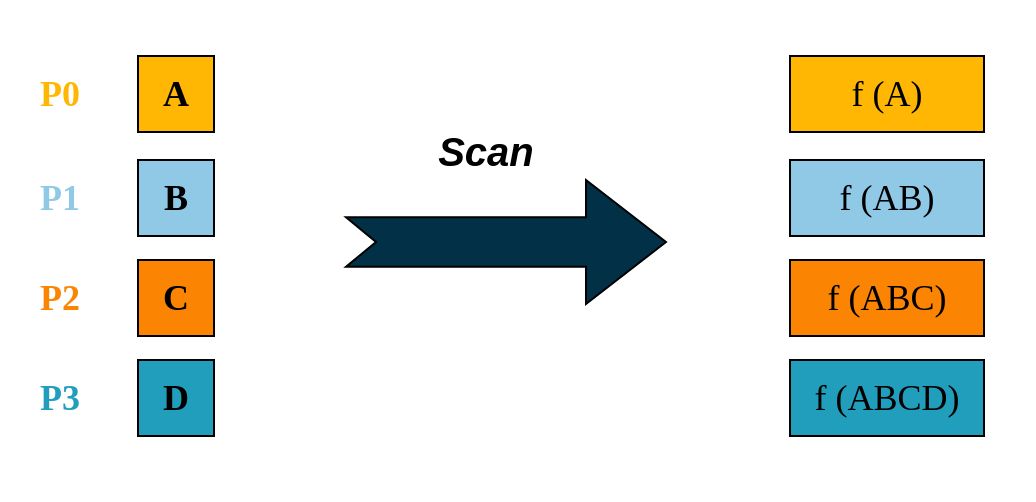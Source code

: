 <mxfile version="22.1.11" type="device">
  <diagram name="第 1 页" id="lKk8UQ7vYUmmuQVtCKf-">
    <mxGraphModel dx="954" dy="617" grid="0" gridSize="10" guides="1" tooltips="1" connect="1" arrows="1" fold="1" page="1" pageScale="1" pageWidth="1169" pageHeight="1654" math="0" shadow="0">
      <root>
        <mxCell id="0" />
        <mxCell id="1" parent="0" />
        <mxCell id="9VKG1OzLkheyiHNeH4a_-1" value="" style="rounded=0;whiteSpace=wrap;html=1;strokeColor=none;fillColor=none;" vertex="1" parent="1">
          <mxGeometry x="161" y="191" width="515" height="250" as="geometry" />
        </mxCell>
        <mxCell id="wCrLR22UC2VRExgSsIbz-1" value="&lt;font style=&quot;font-size: 18px;&quot; face=&quot;Times New Roman&quot;&gt;&lt;b&gt;A&lt;/b&gt;&lt;/font&gt;" style="whiteSpace=wrap;html=1;aspect=fixed;fillColor=#FFB703;" parent="1" vertex="1">
          <mxGeometry x="228" y="219" width="38" height="38" as="geometry" />
        </mxCell>
        <mxCell id="wCrLR22UC2VRExgSsIbz-2" value="&lt;font face=&quot;Times New Roman&quot;&gt;&lt;span style=&quot;font-size: 18px;&quot;&gt;&lt;b&gt;B&lt;/b&gt;&lt;/span&gt;&lt;/font&gt;" style="whiteSpace=wrap;html=1;aspect=fixed;fillColor=#90C9E6;" parent="1" vertex="1">
          <mxGeometry x="228" y="271" width="38" height="38" as="geometry" />
        </mxCell>
        <mxCell id="wCrLR22UC2VRExgSsIbz-3" value="&lt;font face=&quot;Times New Roman&quot;&gt;&lt;span style=&quot;font-size: 18px;&quot;&gt;&lt;b&gt;C&lt;/b&gt;&lt;/span&gt;&lt;/font&gt;" style="whiteSpace=wrap;html=1;aspect=fixed;fillColor=#FB8402;" parent="1" vertex="1">
          <mxGeometry x="228" y="321" width="38" height="38" as="geometry" />
        </mxCell>
        <mxCell id="wCrLR22UC2VRExgSsIbz-4" value="&lt;font face=&quot;Times New Roman&quot;&gt;&lt;span style=&quot;font-size: 18px;&quot;&gt;&lt;b&gt;D&lt;/b&gt;&lt;/span&gt;&lt;/font&gt;" style="whiteSpace=wrap;html=1;aspect=fixed;fillColor=#219EBC;" parent="1" vertex="1">
          <mxGeometry x="228" y="371" width="38" height="38" as="geometry" />
        </mxCell>
        <mxCell id="wCrLR22UC2VRExgSsIbz-5" value="&lt;font color=&quot;#ffb703&quot; style=&quot;font-size: 18px;&quot; face=&quot;Times New Roman&quot;&gt;&lt;b&gt;P0&lt;/b&gt;&lt;/font&gt;" style="text;html=1;strokeColor=none;fillColor=none;align=center;verticalAlign=middle;whiteSpace=wrap;rounded=0;" parent="1" vertex="1">
          <mxGeometry x="159" y="223" width="60" height="30" as="geometry" />
        </mxCell>
        <mxCell id="wCrLR22UC2VRExgSsIbz-6" value="&lt;font color=&quot;#90c9e6&quot; style=&quot;font-size: 18px;&quot; face=&quot;Times New Roman&quot;&gt;&lt;b&gt;P1&lt;/b&gt;&lt;/font&gt;" style="text;html=1;strokeColor=none;fillColor=none;align=center;verticalAlign=middle;whiteSpace=wrap;rounded=0;" parent="1" vertex="1">
          <mxGeometry x="159" y="275" width="60" height="30" as="geometry" />
        </mxCell>
        <mxCell id="wCrLR22UC2VRExgSsIbz-7" value="&lt;font color=&quot;#fb8402&quot; style=&quot;font-size: 18px;&quot; face=&quot;Times New Roman&quot;&gt;&lt;b&gt;P2&lt;/b&gt;&lt;/font&gt;" style="text;html=1;strokeColor=none;fillColor=none;align=center;verticalAlign=middle;whiteSpace=wrap;rounded=0;" parent="1" vertex="1">
          <mxGeometry x="159" y="325" width="60" height="30" as="geometry" />
        </mxCell>
        <mxCell id="wCrLR22UC2VRExgSsIbz-8" value="&lt;font color=&quot;#219ebc&quot; style=&quot;font-size: 18px;&quot; face=&quot;Times New Roman&quot;&gt;&lt;b&gt;P3&lt;/b&gt;&lt;/font&gt;" style="text;html=1;strokeColor=none;fillColor=none;align=center;verticalAlign=middle;whiteSpace=wrap;rounded=0;" parent="1" vertex="1">
          <mxGeometry x="159" y="375" width="60" height="30" as="geometry" />
        </mxCell>
        <mxCell id="wCrLR22UC2VRExgSsIbz-9" value="" style="html=1;shadow=0;dashed=0;align=center;verticalAlign=middle;shape=mxgraph.arrows2.arrow;dy=0.6;dx=40;notch=15;fillColor=#023047;" parent="1" vertex="1">
          <mxGeometry x="332" y="281" width="160" height="62" as="geometry" />
        </mxCell>
        <mxCell id="wCrLR22UC2VRExgSsIbz-10" value="&lt;font style=&quot;font-size: 20px;&quot;&gt;&lt;b style=&quot;&quot;&gt;&lt;i style=&quot;&quot;&gt;Scan&lt;br&gt;&lt;/i&gt;&lt;/b&gt;&lt;/font&gt;" style="text;html=1;strokeColor=none;fillColor=none;align=center;verticalAlign=middle;whiteSpace=wrap;rounded=0;" parent="1" vertex="1">
          <mxGeometry x="335" y="251" width="134" height="30" as="geometry" />
        </mxCell>
        <mxCell id="wCrLR22UC2VRExgSsIbz-11" value="&lt;font face=&quot;Times New Roman&quot; style=&quot;font-size: 18px;&quot;&gt;f (A)&lt;/font&gt;" style="rounded=0;whiteSpace=wrap;html=1;fillColor=#FFB703;" parent="1" vertex="1">
          <mxGeometry x="554" y="219" width="97" height="38" as="geometry" />
        </mxCell>
        <mxCell id="wCrLR22UC2VRExgSsIbz-12" value="&lt;font style=&quot;font-size: 18px;&quot; face=&quot;Times New Roman&quot;&gt;f (AB)&lt;/font&gt;" style="rounded=0;whiteSpace=wrap;html=1;fillColor=#90C9E6;" parent="1" vertex="1">
          <mxGeometry x="554" y="271" width="97" height="38" as="geometry" />
        </mxCell>
        <mxCell id="wCrLR22UC2VRExgSsIbz-13" value="&lt;font style=&quot;font-size: 18px;&quot; face=&quot;Times New Roman&quot;&gt;f (ABC)&lt;/font&gt;" style="rounded=0;whiteSpace=wrap;html=1;fillColor=#FB8402;" parent="1" vertex="1">
          <mxGeometry x="554" y="321" width="97" height="38" as="geometry" />
        </mxCell>
        <mxCell id="wCrLR22UC2VRExgSsIbz-14" value="&lt;font style=&quot;font-size: 18px;&quot; face=&quot;Times New Roman&quot;&gt;f (ABCD)&lt;/font&gt;" style="rounded=0;whiteSpace=wrap;html=1;fillColor=#219EBC;" parent="1" vertex="1">
          <mxGeometry x="554" y="371" width="97" height="38" as="geometry" />
        </mxCell>
      </root>
    </mxGraphModel>
  </diagram>
</mxfile>

